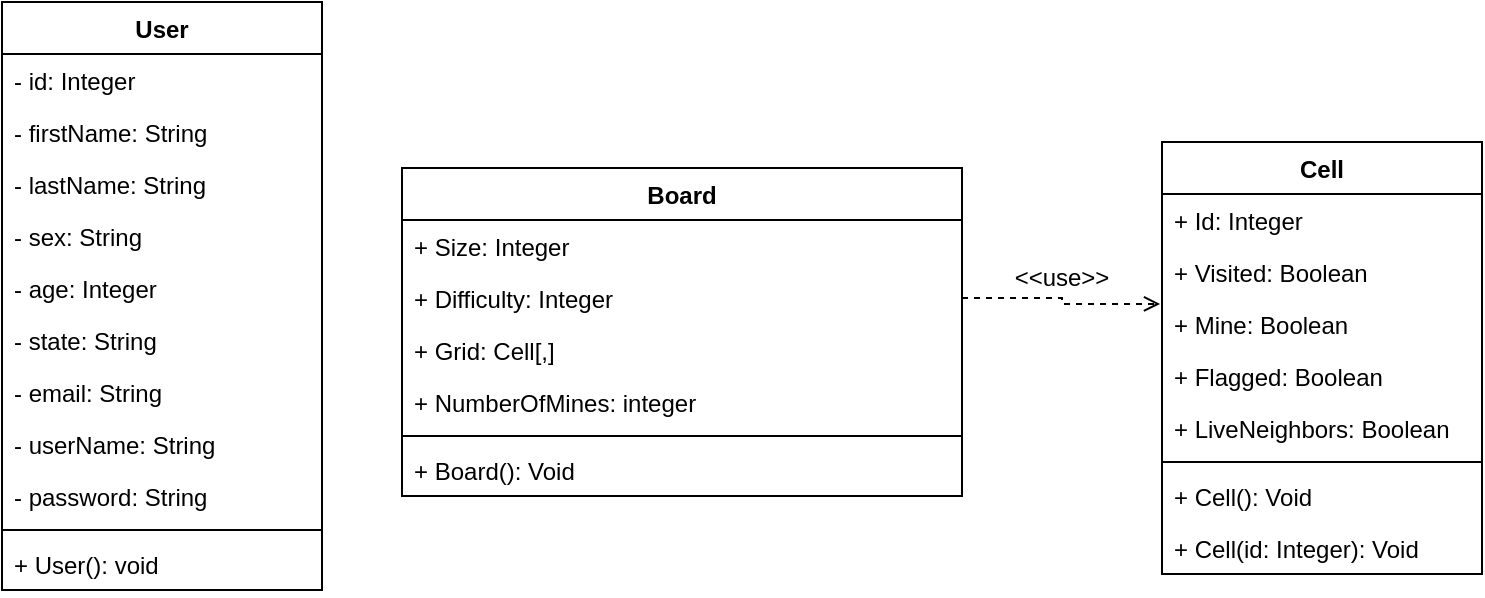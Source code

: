 <mxfile version="13.3.5" type="device"><diagram id="IM7-D4FI8ZWmBHIDuJyk" name="Page-1"><mxGraphModel dx="1086" dy="806" grid="1" gridSize="10" guides="1" tooltips="1" connect="1" arrows="1" fold="1" page="1" pageScale="1" pageWidth="850" pageHeight="1100" math="0" shadow="0"><root><mxCell id="0"/><mxCell id="1" parent="0"/><mxCell id="zSR-Zl6oP5_1D9vxVSvQ-10" value="User" style="swimlane;fontStyle=1;align=center;verticalAlign=top;childLayout=stackLayout;horizontal=1;startSize=26;horizontalStack=0;resizeParent=1;resizeParentMax=0;resizeLast=0;collapsible=1;marginBottom=0;" parent="1" vertex="1"><mxGeometry x="40" y="20" width="160" height="294" as="geometry"/></mxCell><mxCell id="zSR-Zl6oP5_1D9vxVSvQ-22" value="- id: Integer" style="text;strokeColor=none;fillColor=none;align=left;verticalAlign=top;spacingLeft=4;spacingRight=4;overflow=hidden;rotatable=0;points=[[0,0.5],[1,0.5]];portConstraint=eastwest;" parent="zSR-Zl6oP5_1D9vxVSvQ-10" vertex="1"><mxGeometry y="26" width="160" height="26" as="geometry"/></mxCell><mxCell id="zSR-Zl6oP5_1D9vxVSvQ-20" value="- firstName: String" style="text;strokeColor=none;fillColor=none;align=left;verticalAlign=top;spacingLeft=4;spacingRight=4;overflow=hidden;rotatable=0;points=[[0,0.5],[1,0.5]];portConstraint=eastwest;" parent="zSR-Zl6oP5_1D9vxVSvQ-10" vertex="1"><mxGeometry y="52" width="160" height="26" as="geometry"/></mxCell><mxCell id="zSR-Zl6oP5_1D9vxVSvQ-21" value="- lastName: String" style="text;strokeColor=none;fillColor=none;align=left;verticalAlign=top;spacingLeft=4;spacingRight=4;overflow=hidden;rotatable=0;points=[[0,0.5],[1,0.5]];portConstraint=eastwest;" parent="zSR-Zl6oP5_1D9vxVSvQ-10" vertex="1"><mxGeometry y="78" width="160" height="26" as="geometry"/></mxCell><mxCell id="zSR-Zl6oP5_1D9vxVSvQ-11" value="- sex: String" style="text;strokeColor=none;fillColor=none;align=left;verticalAlign=top;spacingLeft=4;spacingRight=4;overflow=hidden;rotatable=0;points=[[0,0.5],[1,0.5]];portConstraint=eastwest;" parent="zSR-Zl6oP5_1D9vxVSvQ-10" vertex="1"><mxGeometry y="104" width="160" height="26" as="geometry"/></mxCell><mxCell id="zSR-Zl6oP5_1D9vxVSvQ-14" value="- age: Integer" style="text;strokeColor=none;fillColor=none;align=left;verticalAlign=top;spacingLeft=4;spacingRight=4;overflow=hidden;rotatable=0;points=[[0,0.5],[1,0.5]];portConstraint=eastwest;" parent="zSR-Zl6oP5_1D9vxVSvQ-10" vertex="1"><mxGeometry y="130" width="160" height="26" as="geometry"/></mxCell><mxCell id="zSR-Zl6oP5_1D9vxVSvQ-15" value="- state: String" style="text;strokeColor=none;fillColor=none;align=left;verticalAlign=top;spacingLeft=4;spacingRight=4;overflow=hidden;rotatable=0;points=[[0,0.5],[1,0.5]];portConstraint=eastwest;" parent="zSR-Zl6oP5_1D9vxVSvQ-10" vertex="1"><mxGeometry y="156" width="160" height="26" as="geometry"/></mxCell><mxCell id="zSR-Zl6oP5_1D9vxVSvQ-17" value="- email: String" style="text;strokeColor=none;fillColor=none;align=left;verticalAlign=top;spacingLeft=4;spacingRight=4;overflow=hidden;rotatable=0;points=[[0,0.5],[1,0.5]];portConstraint=eastwest;" parent="zSR-Zl6oP5_1D9vxVSvQ-10" vertex="1"><mxGeometry y="182" width="160" height="26" as="geometry"/></mxCell><mxCell id="zSR-Zl6oP5_1D9vxVSvQ-16" value="- userName: String" style="text;strokeColor=none;fillColor=none;align=left;verticalAlign=top;spacingLeft=4;spacingRight=4;overflow=hidden;rotatable=0;points=[[0,0.5],[1,0.5]];portConstraint=eastwest;" parent="zSR-Zl6oP5_1D9vxVSvQ-10" vertex="1"><mxGeometry y="208" width="160" height="26" as="geometry"/></mxCell><mxCell id="zSR-Zl6oP5_1D9vxVSvQ-18" value="- password: String" style="text;strokeColor=none;fillColor=none;align=left;verticalAlign=top;spacingLeft=4;spacingRight=4;overflow=hidden;rotatable=0;points=[[0,0.5],[1,0.5]];portConstraint=eastwest;" parent="zSR-Zl6oP5_1D9vxVSvQ-10" vertex="1"><mxGeometry y="234" width="160" height="26" as="geometry"/></mxCell><mxCell id="zSR-Zl6oP5_1D9vxVSvQ-12" value="" style="line;strokeWidth=1;fillColor=none;align=left;verticalAlign=middle;spacingTop=-1;spacingLeft=3;spacingRight=3;rotatable=0;labelPosition=right;points=[];portConstraint=eastwest;" parent="zSR-Zl6oP5_1D9vxVSvQ-10" vertex="1"><mxGeometry y="260" width="160" height="8" as="geometry"/></mxCell><mxCell id="zSR-Zl6oP5_1D9vxVSvQ-13" value="+ User(): void" style="text;strokeColor=none;fillColor=none;align=left;verticalAlign=top;spacingLeft=4;spacingRight=4;overflow=hidden;rotatable=0;points=[[0,0.5],[1,0.5]];portConstraint=eastwest;" parent="zSR-Zl6oP5_1D9vxVSvQ-10" vertex="1"><mxGeometry y="268" width="160" height="26" as="geometry"/></mxCell><mxCell id="j9NjlwAfMXDLohbea8Lv-5" value="Cell" style="swimlane;fontStyle=1;align=center;verticalAlign=top;childLayout=stackLayout;horizontal=1;startSize=26;horizontalStack=0;resizeParent=1;resizeParentMax=0;resizeLast=0;collapsible=1;marginBottom=0;" parent="1" vertex="1"><mxGeometry x="620" y="90" width="160" height="216" as="geometry"/></mxCell><mxCell id="j9NjlwAfMXDLohbea8Lv-6" value="+ Id: Integer" style="text;strokeColor=none;fillColor=none;align=left;verticalAlign=top;spacingLeft=4;spacingRight=4;overflow=hidden;rotatable=0;points=[[0,0.5],[1,0.5]];portConstraint=eastwest;" parent="j9NjlwAfMXDLohbea8Lv-5" vertex="1"><mxGeometry y="26" width="160" height="26" as="geometry"/></mxCell><mxCell id="j9NjlwAfMXDLohbea8Lv-9" value="+ Visited: Boolean" style="text;strokeColor=none;fillColor=none;align=left;verticalAlign=top;spacingLeft=4;spacingRight=4;overflow=hidden;rotatable=0;points=[[0,0.5],[1,0.5]];portConstraint=eastwest;" parent="j9NjlwAfMXDLohbea8Lv-5" vertex="1"><mxGeometry y="52" width="160" height="26" as="geometry"/></mxCell><mxCell id="j9NjlwAfMXDLohbea8Lv-10" value="+ Mine: Boolean" style="text;strokeColor=none;fillColor=none;align=left;verticalAlign=top;spacingLeft=4;spacingRight=4;overflow=hidden;rotatable=0;points=[[0,0.5],[1,0.5]];portConstraint=eastwest;" parent="j9NjlwAfMXDLohbea8Lv-5" vertex="1"><mxGeometry y="78" width="160" height="26" as="geometry"/></mxCell><mxCell id="e7CbH-qBZ2Y1G-XswzGO-1" value="+ Flagged: Boolean" style="text;strokeColor=none;fillColor=none;align=left;verticalAlign=top;spacingLeft=4;spacingRight=4;overflow=hidden;rotatable=0;points=[[0,0.5],[1,0.5]];portConstraint=eastwest;" vertex="1" parent="j9NjlwAfMXDLohbea8Lv-5"><mxGeometry y="104" width="160" height="26" as="geometry"/></mxCell><mxCell id="j9NjlwAfMXDLohbea8Lv-11" value="+ LiveNeighbors: Boolean" style="text;strokeColor=none;fillColor=none;align=left;verticalAlign=top;spacingLeft=4;spacingRight=4;overflow=hidden;rotatable=0;points=[[0,0.5],[1,0.5]];portConstraint=eastwest;" parent="j9NjlwAfMXDLohbea8Lv-5" vertex="1"><mxGeometry y="130" width="160" height="26" as="geometry"/></mxCell><mxCell id="j9NjlwAfMXDLohbea8Lv-7" value="" style="line;strokeWidth=1;fillColor=none;align=left;verticalAlign=middle;spacingTop=-1;spacingLeft=3;spacingRight=3;rotatable=0;labelPosition=right;points=[];portConstraint=eastwest;" parent="j9NjlwAfMXDLohbea8Lv-5" vertex="1"><mxGeometry y="156" width="160" height="8" as="geometry"/></mxCell><mxCell id="j9NjlwAfMXDLohbea8Lv-8" value="+ Cell(): Void" style="text;strokeColor=none;fillColor=none;align=left;verticalAlign=top;spacingLeft=4;spacingRight=4;overflow=hidden;rotatable=0;points=[[0,0.5],[1,0.5]];portConstraint=eastwest;" parent="j9NjlwAfMXDLohbea8Lv-5" vertex="1"><mxGeometry y="164" width="160" height="26" as="geometry"/></mxCell><mxCell id="j9NjlwAfMXDLohbea8Lv-12" value="+ Cell(id: Integer): Void" style="text;strokeColor=none;fillColor=none;align=left;verticalAlign=top;spacingLeft=4;spacingRight=4;overflow=hidden;rotatable=0;points=[[0,0.5],[1,0.5]];portConstraint=eastwest;" parent="j9NjlwAfMXDLohbea8Lv-5" vertex="1"><mxGeometry y="190" width="160" height="26" as="geometry"/></mxCell><mxCell id="j9NjlwAfMXDLohbea8Lv-25" style="edgeStyle=orthogonalEdgeStyle;rounded=0;orthogonalLoop=1;jettySize=auto;html=1;exitX=1;exitY=0.5;exitDx=0;exitDy=0;entryX=-0.006;entryY=0.115;entryDx=0;entryDy=0;entryPerimeter=0;dashed=1;endArrow=open;endFill=0;" parent="1" source="j9NjlwAfMXDLohbea8Lv-13" target="j9NjlwAfMXDLohbea8Lv-10" edge="1"><mxGeometry relative="1" as="geometry"/></mxCell><mxCell id="j9NjlwAfMXDLohbea8Lv-26" value="&amp;lt;&amp;lt;use&amp;gt;&amp;gt;" style="text;html=1;strokeColor=none;fillColor=none;align=center;verticalAlign=middle;whiteSpace=wrap;rounded=0;" parent="1" vertex="1"><mxGeometry x="550" y="148" width="40" height="20" as="geometry"/></mxCell><mxCell id="j9NjlwAfMXDLohbea8Lv-1" value="Board" style="swimlane;fontStyle=1;align=center;verticalAlign=top;childLayout=stackLayout;horizontal=1;startSize=26;horizontalStack=0;resizeParent=1;resizeParentMax=0;resizeLast=0;collapsible=1;marginBottom=0;" parent="1" vertex="1"><mxGeometry x="240" y="103" width="280" height="164" as="geometry"/></mxCell><mxCell id="j9NjlwAfMXDLohbea8Lv-2" value="+ Size: Integer" style="text;strokeColor=none;fillColor=none;align=left;verticalAlign=top;spacingLeft=4;spacingRight=4;overflow=hidden;rotatable=0;points=[[0,0.5],[1,0.5]];portConstraint=eastwest;" parent="j9NjlwAfMXDLohbea8Lv-1" vertex="1"><mxGeometry y="26" width="280" height="26" as="geometry"/></mxCell><mxCell id="j9NjlwAfMXDLohbea8Lv-13" value="+ Difficulty: Integer" style="text;strokeColor=none;fillColor=none;align=left;verticalAlign=top;spacingLeft=4;spacingRight=4;overflow=hidden;rotatable=0;points=[[0,0.5],[1,0.5]];portConstraint=eastwest;" parent="j9NjlwAfMXDLohbea8Lv-1" vertex="1"><mxGeometry y="52" width="280" height="26" as="geometry"/></mxCell><mxCell id="j9NjlwAfMXDLohbea8Lv-15" value="+ Grid: Cell[,]" style="text;strokeColor=none;fillColor=none;align=left;verticalAlign=top;spacingLeft=4;spacingRight=4;overflow=hidden;rotatable=0;points=[[0,0.5],[1,0.5]];portConstraint=eastwest;" parent="j9NjlwAfMXDLohbea8Lv-1" vertex="1"><mxGeometry y="78" width="280" height="26" as="geometry"/></mxCell><mxCell id="j9NjlwAfMXDLohbea8Lv-16" value="+ NumberOfMines: integer" style="text;strokeColor=none;fillColor=none;align=left;verticalAlign=top;spacingLeft=4;spacingRight=4;overflow=hidden;rotatable=0;points=[[0,0.5],[1,0.5]];portConstraint=eastwest;" parent="j9NjlwAfMXDLohbea8Lv-1" vertex="1"><mxGeometry y="104" width="280" height="26" as="geometry"/></mxCell><mxCell id="j9NjlwAfMXDLohbea8Lv-3" value="" style="line;strokeWidth=1;fillColor=none;align=left;verticalAlign=middle;spacingTop=-1;spacingLeft=3;spacingRight=3;rotatable=0;labelPosition=right;points=[];portConstraint=eastwest;" parent="j9NjlwAfMXDLohbea8Lv-1" vertex="1"><mxGeometry y="130" width="280" height="8" as="geometry"/></mxCell><mxCell id="j9NjlwAfMXDLohbea8Lv-4" value="+ Board(): Void" style="text;strokeColor=none;fillColor=none;align=left;verticalAlign=top;spacingLeft=4;spacingRight=4;overflow=hidden;rotatable=0;points=[[0,0.5],[1,0.5]];portConstraint=eastwest;" parent="j9NjlwAfMXDLohbea8Lv-1" vertex="1"><mxGeometry y="138" width="280" height="26" as="geometry"/></mxCell></root></mxGraphModel></diagram></mxfile>